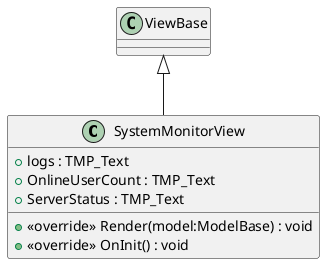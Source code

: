 @startuml
class SystemMonitorView {
    + logs : TMP_Text
    + OnlineUserCount : TMP_Text
    + ServerStatus : TMP_Text
    + <<override>> Render(model:ModelBase) : void
    + <<override>> OnInit() : void
}
ViewBase <|-- SystemMonitorView
@enduml
